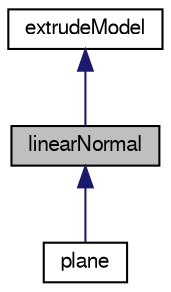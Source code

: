 digraph "linearNormal"
{
  bgcolor="transparent";
  edge [fontname="FreeSans",fontsize="10",labelfontname="FreeSans",labelfontsize="10"];
  node [fontname="FreeSans",fontsize="10",shape=record];
  Node0 [label="linearNormal",height=0.2,width=0.4,color="black", fillcolor="grey75", style="filled", fontcolor="black"];
  Node1 -> Node0 [dir="back",color="midnightblue",fontsize="10",style="solid",fontname="FreeSans"];
  Node1 [label="extrudeModel",height=0.2,width=0.4,color="black",URL="$a24774.html",tooltip="Top level extrusion model class. "];
  Node0 -> Node2 [dir="back",color="midnightblue",fontsize="10",style="solid",fontname="FreeSans"];
  Node2 [label="plane",height=0.2,width=0.4,color="black",URL="$a24790.html",tooltip="Extrudes by transforming points normal to the surface by 1 layer over a given distance. "];
}
